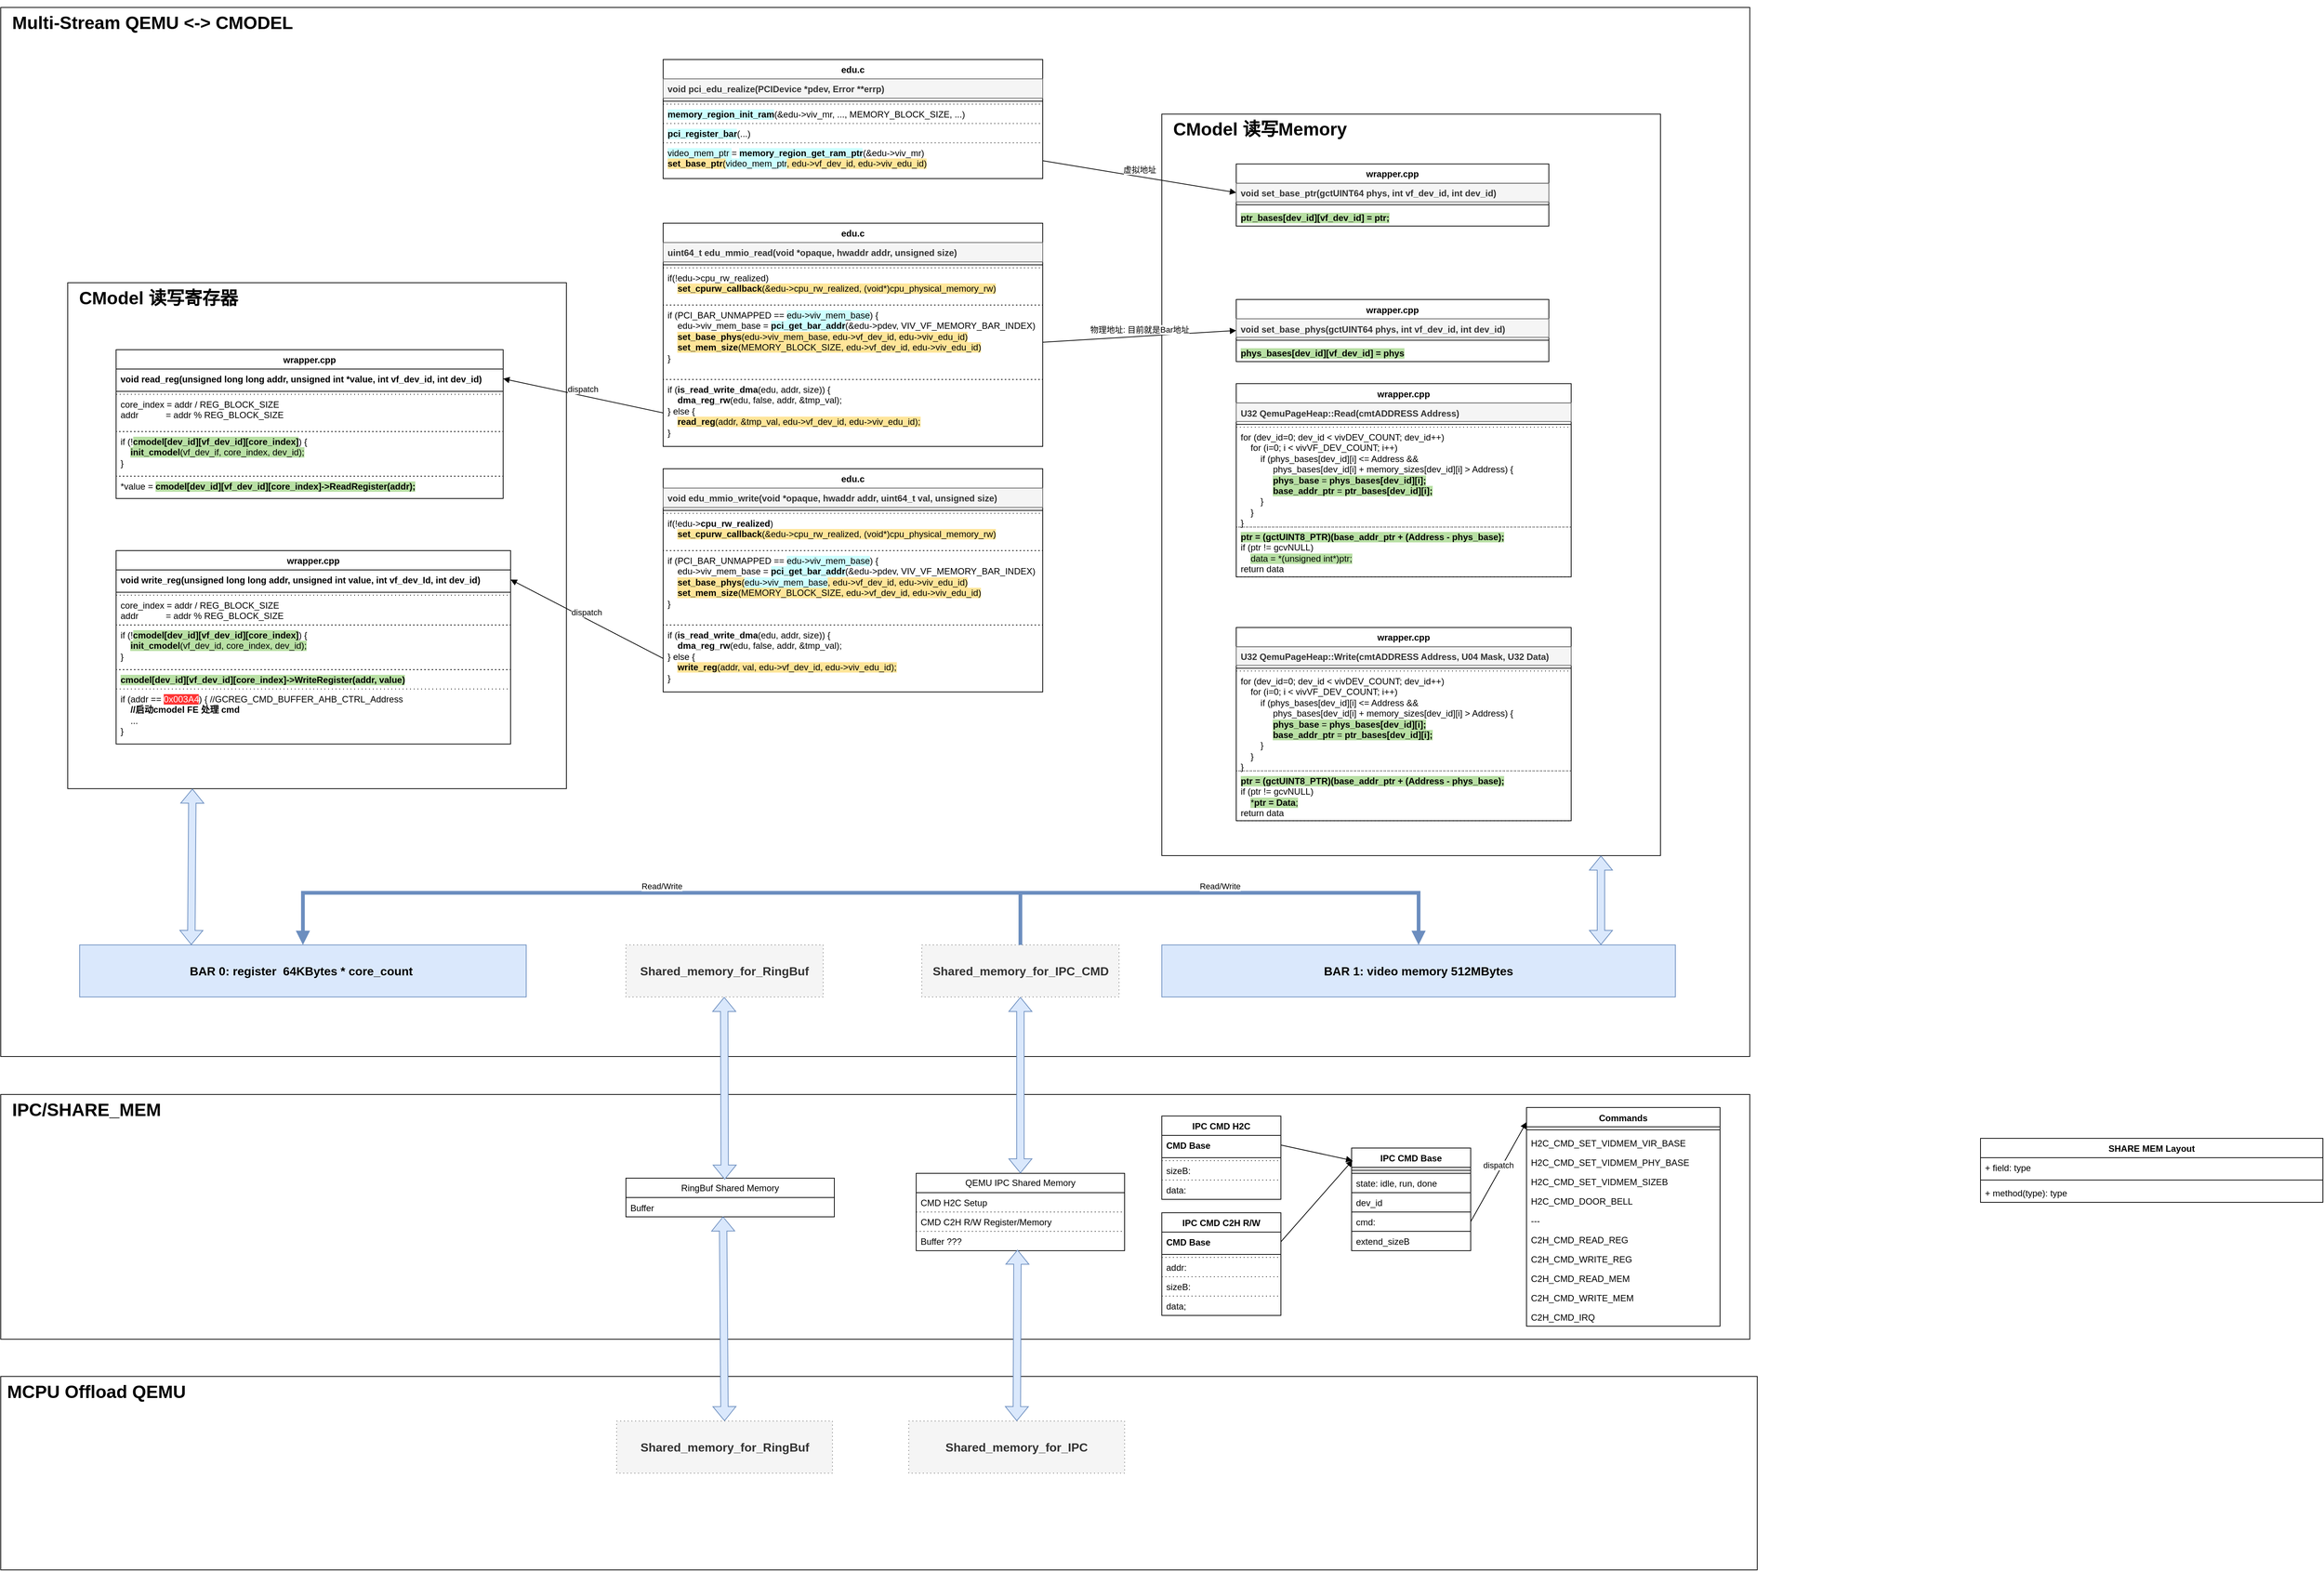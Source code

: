 <mxfile version="26.1.1">
  <diagram name="Page-1" id="O3RF_QSyXw5MkjXzJmDC">
    <mxGraphModel dx="2773" dy="2141" grid="1" gridSize="10" guides="1" tooltips="1" connect="1" arrows="1" fold="1" page="1" pageScale="1" pageWidth="850" pageHeight="1100" math="0" shadow="0">
      <root>
        <mxCell id="0" />
        <mxCell id="1" parent="0" />
        <mxCell id="B6jd7QzCgzBGUs_DWfSZ-144" value="&lt;b&gt;&lt;font style=&quot;font-size: 24px;&quot;&gt;&amp;nbsp; IPC/SHARE_MEM&lt;/font&gt;&lt;/b&gt;" style="html=1;whiteSpace=wrap;align=left;verticalAlign=top;" parent="1" vertex="1">
          <mxGeometry y="1271" width="2350" height="329" as="geometry" />
        </mxCell>
        <mxCell id="B6jd7QzCgzBGUs_DWfSZ-12" value="&lt;font style=&quot;font-size: 24px;&quot;&gt;&lt;b&gt;&amp;nbsp; Multi-Stream QEMU &amp;lt;-&amp;gt; CMODEL&lt;/b&gt;&lt;/font&gt;" style="html=1;whiteSpace=wrap;align=left;verticalAlign=top;movable=1;resizable=1;rotatable=1;deletable=1;editable=1;locked=0;connectable=1;" parent="1" vertex="1">
          <mxGeometry y="-190" width="2350" height="1410" as="geometry" />
        </mxCell>
        <mxCell id="B6jd7QzCgzBGUs_DWfSZ-2" value="edu.c" style="swimlane;fontStyle=1;align=center;verticalAlign=top;childLayout=stackLayout;horizontal=1;startSize=26;horizontalStack=0;resizeParent=1;resizeParentMax=0;resizeLast=0;collapsible=1;marginBottom=0;whiteSpace=wrap;html=1;" parent="1" vertex="1">
          <mxGeometry x="890" y="100" width="510" height="300" as="geometry" />
        </mxCell>
        <mxCell id="B6jd7QzCgzBGUs_DWfSZ-3" value="&lt;b&gt;uint64_t edu_mmio_read(void *opaque, hwaddr addr, unsigned size)&amp;nbsp;&lt;/b&gt;" style="text;strokeColor=#666666;fillColor=#f5f5f5;align=left;verticalAlign=top;spacingLeft=4;spacingRight=4;overflow=hidden;rotatable=0;points=[[0,0.5],[1,0.5]];portConstraint=eastwest;whiteSpace=wrap;html=1;fontColor=#333333;" parent="B6jd7QzCgzBGUs_DWfSZ-2" vertex="1">
          <mxGeometry y="26" width="510" height="26" as="geometry" />
        </mxCell>
        <mxCell id="B6jd7QzCgzBGUs_DWfSZ-4" value="" style="line;strokeWidth=1;fillColor=none;align=left;verticalAlign=middle;spacingTop=-1;spacingLeft=3;spacingRight=3;rotatable=0;labelPosition=right;points=[];portConstraint=eastwest;strokeColor=inherit;" parent="B6jd7QzCgzBGUs_DWfSZ-2" vertex="1">
          <mxGeometry y="52" width="510" height="8" as="geometry" />
        </mxCell>
        <mxCell id="B6jd7QzCgzBGUs_DWfSZ-6" value="if(!edu-&amp;gt;cpu_rw_realized)&amp;nbsp;&lt;div&gt;&amp;nbsp; &amp;nbsp; &lt;span style=&quot;background-color: rgb(255, 229, 153);&quot;&gt;&lt;b style=&quot;&quot;&gt;set_cpurw_callback&lt;/b&gt;(&amp;amp;edu-&amp;gt;cpu_rw_realized, (void*)cpu_physical_memory_rw)&lt;/span&gt;&lt;/div&gt;" style="text;strokeColor=default;fillColor=none;align=left;verticalAlign=top;spacingLeft=4;spacingRight=4;overflow=hidden;rotatable=0;points=[[0,0.5],[1,0.5]];portConstraint=eastwest;whiteSpace=wrap;html=1;dashed=1;dashPattern=1 4;" parent="B6jd7QzCgzBGUs_DWfSZ-2" vertex="1">
          <mxGeometry y="60" width="510" height="50" as="geometry" />
        </mxCell>
        <mxCell id="B6jd7QzCgzBGUs_DWfSZ-5" value="if (PCI_BAR_UNMAPPED == &lt;span style=&quot;background-color: light-dark(rgb(204, 255, 255), rgb(33, 66, 16));&quot;&gt;edu-&amp;gt;viv_mem_base&lt;/span&gt;) {&lt;div&gt;&amp;nbsp; &amp;nbsp; &lt;span&gt;edu-&amp;gt;viv_mem_base = &lt;b style=&quot;background-color: light-dark(rgb(204, 255, 255), rgb(33, 66, 16));&quot;&gt;pci_get_bar_addr&lt;/b&gt;(&amp;amp;edu-&amp;gt;pdev, VIV_VF_MEMORY_BAR_INDEX)&lt;br&gt;&lt;span&gt;&amp;nbsp; &amp;nbsp; &lt;span style=&quot;background-color: rgb(255, 229, 153);&quot;&gt;&lt;b&gt;set_base_phys&lt;/b&gt;(edu-&amp;gt;viv_mem_base, edu-&amp;gt;vf_dev_id, edu-&amp;gt;viv_edu_id)&lt;/span&gt;&lt;/span&gt;&lt;/span&gt;&lt;/div&gt;&lt;div&gt;&amp;nbsp; &amp;nbsp; &lt;span style=&quot;background-color: rgb(255, 229, 153);&quot;&gt;&lt;b&gt;set_mem_size&lt;/b&gt;(MEMORY_BLOCK_SIZE, edu-&amp;gt;vf_dev_id, edu-&amp;gt;viv_edu_id)&lt;/span&gt;&lt;/div&gt;&lt;div&gt;}&lt;/div&gt;" style="text;strokeColor=default;fillColor=none;align=left;verticalAlign=top;spacingLeft=4;spacingRight=4;overflow=hidden;rotatable=0;points=[[0,0.5],[1,0.5]];portConstraint=eastwest;whiteSpace=wrap;html=1;dashed=1;dashPattern=1 4;" parent="B6jd7QzCgzBGUs_DWfSZ-2" vertex="1">
          <mxGeometry y="110" width="510" height="100" as="geometry" />
        </mxCell>
        <mxCell id="B6jd7QzCgzBGUs_DWfSZ-7" value="if (&lt;b&gt;is_read_write_dma&lt;/b&gt;(edu, addr, size)) {&lt;div&gt;&amp;nbsp; &amp;nbsp; &lt;b&gt;dma_reg_rw&lt;/b&gt;(edu, false, addr, &amp;amp;tmp_val);&lt;/div&gt;&lt;div&gt;} else {&lt;/div&gt;&lt;div&gt;&amp;nbsp; &amp;nbsp; &lt;span style=&quot;background-color: rgb(255, 229, 153);&quot;&gt;&lt;b style=&quot;&quot;&gt;read_reg&lt;/b&gt;(addr, &amp;amp;tmp_val, edu-&amp;gt;vf_dev_id, edu-&amp;gt;viv_edu_id);&lt;/span&gt;&lt;/div&gt;&lt;div&gt;}&lt;/div&gt;&lt;div&gt;&lt;br&gt;&lt;/div&gt;&lt;div&gt;&lt;br&gt;&lt;/div&gt;" style="text;strokeColor=default;fillColor=none;align=left;verticalAlign=top;spacingLeft=4;spacingRight=4;overflow=hidden;rotatable=0;points=[[0,0.5],[1,0.5]];portConstraint=eastwest;whiteSpace=wrap;html=1;dashed=1;dashPattern=1 4;" parent="B6jd7QzCgzBGUs_DWfSZ-2" vertex="1">
          <mxGeometry y="210" width="510" height="90" as="geometry" />
        </mxCell>
        <mxCell id="B6jd7QzCgzBGUs_DWfSZ-15" value="edu.c" style="swimlane;fontStyle=1;align=center;verticalAlign=top;childLayout=stackLayout;horizontal=1;startSize=26;horizontalStack=0;resizeParent=1;resizeParentMax=0;resizeLast=0;collapsible=1;marginBottom=0;whiteSpace=wrap;html=1;" parent="1" vertex="1">
          <mxGeometry x="890" y="430" width="510" height="300" as="geometry" />
        </mxCell>
        <mxCell id="B6jd7QzCgzBGUs_DWfSZ-16" value="&lt;b&gt;void edu_mmio_write(void *opaque, hwaddr addr, uint64_t val, unsigned size)&amp;nbsp;&lt;/b&gt;" style="text;strokeColor=#666666;fillColor=#f5f5f5;align=left;verticalAlign=top;spacingLeft=4;spacingRight=4;overflow=hidden;rotatable=0;points=[[0,0.5],[1,0.5]];portConstraint=eastwest;whiteSpace=wrap;html=1;fontColor=#333333;" parent="B6jd7QzCgzBGUs_DWfSZ-15" vertex="1">
          <mxGeometry y="26" width="510" height="26" as="geometry" />
        </mxCell>
        <mxCell id="B6jd7QzCgzBGUs_DWfSZ-17" value="" style="line;strokeWidth=1;fillColor=none;align=left;verticalAlign=middle;spacingTop=-1;spacingLeft=3;spacingRight=3;rotatable=0;labelPosition=right;points=[];portConstraint=eastwest;strokeColor=inherit;" parent="B6jd7QzCgzBGUs_DWfSZ-15" vertex="1">
          <mxGeometry y="52" width="510" height="8" as="geometry" />
        </mxCell>
        <mxCell id="B6jd7QzCgzBGUs_DWfSZ-18" value="if(!edu-&amp;gt;&lt;b&gt;cpu_rw_realized&lt;/b&gt;)&amp;nbsp;&lt;div&gt;&amp;nbsp; &amp;nbsp; &lt;span style=&quot;background-color: rgb(255, 229, 153);&quot;&gt;&lt;b style=&quot;&quot;&gt;set_cpurw_callback&lt;/b&gt;(&amp;amp;edu-&amp;gt;cpu_rw_realized, (void*)cpu_physical_memory_rw)&lt;/span&gt;&lt;/div&gt;" style="text;strokeColor=default;fillColor=none;align=left;verticalAlign=top;spacingLeft=4;spacingRight=4;overflow=hidden;rotatable=0;points=[[0,0.5],[1,0.5]];portConstraint=eastwest;whiteSpace=wrap;html=1;dashed=1;dashPattern=1 4;" parent="B6jd7QzCgzBGUs_DWfSZ-15" vertex="1">
          <mxGeometry y="60" width="510" height="50" as="geometry" />
        </mxCell>
        <mxCell id="B6jd7QzCgzBGUs_DWfSZ-19" value="if (PCI_BAR_UNMAPPED == &lt;span style=&quot;background-color: light-dark(rgb(204, 255, 255), rgb(33, 66, 16));&quot;&gt;edu-&amp;gt;viv_mem_base&lt;/span&gt;) {&lt;div&gt;&amp;nbsp; &amp;nbsp; &lt;span&gt;edu-&amp;gt;viv_mem_base = &lt;b style=&quot;background-color: light-dark(rgb(204, 255, 255), rgb(33, 66, 16));&quot;&gt;pci_get_bar_addr&lt;/b&gt;(&amp;amp;edu-&amp;gt;pdev, VIV_VF_MEMORY_BAR_INDEX)&lt;br&gt;&amp;nbsp; &amp;nbsp; &lt;span style=&quot;background-color: rgb(255, 229, 153);&quot;&gt;&lt;b&gt;set_base_phys&lt;/b&gt;(&lt;/span&gt;&lt;span style=&quot;background-color: light-dark(rgb(204, 255, 255), rgb(33, 66, 16));&quot;&gt;edu-&amp;gt;viv_mem_base&lt;/span&gt;&lt;span style=&quot;background-color: rgb(255, 229, 153);&quot;&gt;, edu-&amp;gt;vf_dev_id, edu-&amp;gt;viv_edu_id)&lt;/span&gt;&lt;/span&gt;&lt;/div&gt;&lt;div&gt;&amp;nbsp; &amp;nbsp; &lt;span style=&quot;background-color: rgb(255, 229, 153);&quot;&gt;&lt;b&gt;set_mem_size&lt;/b&gt;(MEMORY_BLOCK_SIZE, edu-&amp;gt;vf_dev_id, edu-&amp;gt;viv_edu_id)&lt;/span&gt;&lt;/div&gt;&lt;div&gt;}&lt;/div&gt;" style="text;strokeColor=default;fillColor=none;align=left;verticalAlign=top;spacingLeft=4;spacingRight=4;overflow=hidden;rotatable=0;points=[[0,0.5],[1,0.5]];portConstraint=eastwest;whiteSpace=wrap;html=1;dashed=1;dashPattern=1 4;" parent="B6jd7QzCgzBGUs_DWfSZ-15" vertex="1">
          <mxGeometry y="110" width="510" height="100" as="geometry" />
        </mxCell>
        <mxCell id="B6jd7QzCgzBGUs_DWfSZ-20" value="if (&lt;b&gt;is_read_write_dma&lt;/b&gt;(edu, addr, size)) {&lt;div&gt;&amp;nbsp; &amp;nbsp; &lt;b&gt;dma_reg_rw&lt;/b&gt;(edu, false, addr, &amp;amp;tmp_val);&lt;/div&gt;&lt;div&gt;} else {&lt;/div&gt;&lt;div&gt;&amp;nbsp; &amp;nbsp; &lt;span style=&quot;background-color: rgb(255, 229, 153);&quot;&gt;&lt;b style=&quot;&quot;&gt;write_reg&lt;/b&gt;(addr, val, edu-&amp;gt;vf_dev_id, edu-&amp;gt;viv_edu_id);&lt;/span&gt;&lt;/div&gt;&lt;div&gt;}&lt;/div&gt;&lt;div&gt;&lt;br&gt;&lt;/div&gt;&lt;div&gt;&lt;br&gt;&lt;/div&gt;" style="text;strokeColor=default;fillColor=none;align=left;verticalAlign=top;spacingLeft=4;spacingRight=4;overflow=hidden;rotatable=0;points=[[0,0.5],[1,0.5]];portConstraint=eastwest;whiteSpace=wrap;html=1;dashed=1;dashPattern=1 4;" parent="B6jd7QzCgzBGUs_DWfSZ-15" vertex="1">
          <mxGeometry y="210" width="510" height="90" as="geometry" />
        </mxCell>
        <mxCell id="B6jd7QzCgzBGUs_DWfSZ-52" value="&lt;font style=&quot;font-size: 16px;&quot;&gt;&lt;b&gt;BAR 0: register&amp;nbsp; 64KBytes * core_count&amp;nbsp;&lt;/b&gt;&lt;/font&gt;" style="html=1;whiteSpace=wrap;fillColor=#dae8fc;strokeColor=#6c8ebf;" parent="1" vertex="1">
          <mxGeometry x="106" y="1070" width="600" height="70" as="geometry" />
        </mxCell>
        <mxCell id="B6jd7QzCgzBGUs_DWfSZ-53" value="&lt;font style=&quot;font-size: 16px;&quot;&gt;&lt;b&gt;BAR 1: video memory 512MBytes&lt;/b&gt;&lt;/font&gt;" style="html=1;whiteSpace=wrap;fillColor=#dae8fc;strokeColor=#6c8ebf;" parent="1" vertex="1">
          <mxGeometry x="1560" y="1070" width="690" height="70" as="geometry" />
        </mxCell>
        <mxCell id="B6jd7QzCgzBGUs_DWfSZ-55" value="edu.c" style="swimlane;fontStyle=1;align=center;verticalAlign=top;childLayout=stackLayout;horizontal=1;startSize=26;horizontalStack=0;resizeParent=1;resizeParentMax=0;resizeLast=0;collapsible=1;marginBottom=0;whiteSpace=wrap;html=1;" parent="1" vertex="1">
          <mxGeometry x="890" y="-120" width="510" height="160" as="geometry" />
        </mxCell>
        <mxCell id="B6jd7QzCgzBGUs_DWfSZ-56" value="&lt;b&gt;void pci_edu_realize(PCIDevice *pdev, Error **errp)&lt;/b&gt;" style="text;strokeColor=#666666;fillColor=#f5f5f5;align=left;verticalAlign=top;spacingLeft=4;spacingRight=4;overflow=hidden;rotatable=0;points=[[0,0.5],[1,0.5]];portConstraint=eastwest;whiteSpace=wrap;html=1;fontColor=#333333;" parent="B6jd7QzCgzBGUs_DWfSZ-55" vertex="1">
          <mxGeometry y="26" width="510" height="26" as="geometry" />
        </mxCell>
        <mxCell id="B6jd7QzCgzBGUs_DWfSZ-57" value="" style="line;strokeWidth=1;fillColor=none;align=left;verticalAlign=middle;spacingTop=-1;spacingLeft=3;spacingRight=3;rotatable=0;labelPosition=right;points=[];portConstraint=eastwest;strokeColor=inherit;" parent="B6jd7QzCgzBGUs_DWfSZ-55" vertex="1">
          <mxGeometry y="52" width="510" height="8" as="geometry" />
        </mxCell>
        <mxCell id="B6jd7QzCgzBGUs_DWfSZ-58" value="&lt;span style=&quot;background-color: light-dark(rgb(204, 255, 255), rgb(33, 66, 16));&quot;&gt;&lt;b&gt;memory_region_init_ram&lt;/b&gt;&lt;/span&gt;(&amp;amp;edu-&amp;gt;viv_mr, ..., MEMORY_BLOCK_SIZE, ...)" style="text;strokeColor=default;fillColor=none;align=left;verticalAlign=top;spacingLeft=4;spacingRight=4;overflow=hidden;rotatable=0;points=[[0,0.5],[1,0.5]];portConstraint=eastwest;whiteSpace=wrap;html=1;dashed=1;dashPattern=1 4;" parent="B6jd7QzCgzBGUs_DWfSZ-55" vertex="1">
          <mxGeometry y="60" width="510" height="26" as="geometry" />
        </mxCell>
        <mxCell id="B6jd7QzCgzBGUs_DWfSZ-59" value="&lt;b style=&quot;background-color: light-dark(rgb(204, 255, 255), rgb(33, 66, 16));&quot;&gt;pci_register_bar&lt;/b&gt;(...)" style="text;strokeColor=default;fillColor=none;align=left;verticalAlign=top;spacingLeft=4;spacingRight=4;overflow=hidden;rotatable=0;points=[[0,0.5],[1,0.5]];portConstraint=eastwest;whiteSpace=wrap;html=1;dashed=1;dashPattern=1 4;" parent="B6jd7QzCgzBGUs_DWfSZ-55" vertex="1">
          <mxGeometry y="86" width="510" height="26" as="geometry" />
        </mxCell>
        <mxCell id="B6jd7QzCgzBGUs_DWfSZ-60" value="&lt;span style=&quot;background-color: light-dark(rgb(204, 255, 255), rgb(33, 66, 16));&quot;&gt;video_mem_ptr &lt;/span&gt;= &lt;span style=&quot;background-color: light-dark(rgb(204, 255, 255), rgb(33, 66, 16));&quot;&gt;&lt;b&gt;memory_region_get_ram_ptr&lt;/b&gt;&lt;/span&gt;(&amp;amp;edu-&amp;gt;viv_mr)&lt;div&gt;&lt;span style=&quot;background-color: rgb(255, 229, 153);&quot;&gt;&lt;b style=&quot;&quot;&gt;set_base_ptr&lt;/b&gt;(&lt;/span&gt;&lt;span style=&quot;background-color: light-dark(rgb(204, 255, 255), rgb(33, 66, 16));&quot;&gt;video_mem_ptr&lt;/span&gt;&lt;span style=&quot;background-color: rgb(255, 229, 153);&quot;&gt;, edu-&amp;gt;vf_dev_id, edu-&amp;gt;viv_edu_id)&lt;/span&gt;&lt;/div&gt;" style="text;strokeColor=default;fillColor=none;align=left;verticalAlign=top;spacingLeft=4;spacingRight=4;overflow=hidden;rotatable=0;points=[[0,0.5],[1,0.5]];portConstraint=eastwest;whiteSpace=wrap;html=1;dashed=1;dashPattern=1 4;" parent="B6jd7QzCgzBGUs_DWfSZ-55" vertex="1">
          <mxGeometry y="112" width="510" height="48" as="geometry" />
        </mxCell>
        <mxCell id="B6jd7QzCgzBGUs_DWfSZ-76" value="&lt;b&gt;&lt;font style=&quot;font-size: 24px;&quot;&gt;&amp;nbsp;MCPU Offload QEMU&lt;/font&gt;&lt;/b&gt;" style="html=1;whiteSpace=wrap;align=left;verticalAlign=top;" parent="1" vertex="1">
          <mxGeometry y="1650" width="2360" height="260" as="geometry" />
        </mxCell>
        <mxCell id="B6jd7QzCgzBGUs_DWfSZ-78" value="QEMU IPC Shared Memory" style="swimlane;fontStyle=0;childLayout=stackLayout;horizontal=1;startSize=26;horizontalStack=0;resizeParent=1;resizeParentMax=0;resizeLast=0;collapsible=1;marginBottom=0;whiteSpace=wrap;html=1;" parent="1" vertex="1">
          <mxGeometry x="1230" y="1377" width="280" height="104" as="geometry" />
        </mxCell>
        <mxCell id="B6jd7QzCgzBGUs_DWfSZ-79" value="CMD H2C Setup" style="text;strokeColor=default;fillColor=none;align=left;verticalAlign=top;spacingLeft=4;spacingRight=4;overflow=hidden;rotatable=0;points=[[0,0.5],[1,0.5]];portConstraint=eastwest;whiteSpace=wrap;html=1;dashed=1;dashPattern=1 4;" parent="B6jd7QzCgzBGUs_DWfSZ-78" vertex="1">
          <mxGeometry y="26" width="280" height="26" as="geometry" />
        </mxCell>
        <mxCell id="B6jd7QzCgzBGUs_DWfSZ-82" value="CMD C2H R/W Register/Memory" style="text;strokeColor=default;fillColor=none;align=left;verticalAlign=top;spacingLeft=4;spacingRight=4;overflow=hidden;rotatable=0;points=[[0,0.5],[1,0.5]];portConstraint=eastwest;whiteSpace=wrap;html=1;dashed=1;dashPattern=1 4;" parent="B6jd7QzCgzBGUs_DWfSZ-78" vertex="1">
          <mxGeometry y="52" width="280" height="26" as="geometry" />
        </mxCell>
        <mxCell id="B6jd7QzCgzBGUs_DWfSZ-81" value="Buffer ???" style="text;strokeColor=default;fillColor=none;align=left;verticalAlign=top;spacingLeft=4;spacingRight=4;overflow=hidden;rotatable=0;points=[[0,0.5],[1,0.5]];portConstraint=eastwest;whiteSpace=wrap;html=1;dashed=1;dashPattern=1 4;" parent="B6jd7QzCgzBGUs_DWfSZ-78" vertex="1">
          <mxGeometry y="78" width="280" height="26" as="geometry" />
        </mxCell>
        <mxCell id="B6jd7QzCgzBGUs_DWfSZ-38" value="&lt;font style=&quot;font-size: 24px;&quot;&gt;&lt;b&gt;&amp;nbsp; CModel 读写寄存器&lt;/b&gt;&lt;/font&gt;" style="html=1;whiteSpace=wrap;movable=1;resizable=1;rotatable=1;deletable=1;editable=1;locked=0;connectable=1;align=left;verticalAlign=top;" parent="1" vertex="1">
          <mxGeometry x="90" y="180" width="670" height="680" as="geometry" />
        </mxCell>
        <mxCell id="B6jd7QzCgzBGUs_DWfSZ-22" value="wrapper.cpp" style="swimlane;fontStyle=1;align=center;verticalAlign=top;childLayout=stackLayout;horizontal=1;startSize=26;horizontalStack=0;resizeParent=1;resizeParentMax=0;resizeLast=0;collapsible=1;marginBottom=0;whiteSpace=wrap;html=1;" parent="1" vertex="1">
          <mxGeometry x="155" y="270" width="520" height="200" as="geometry" />
        </mxCell>
        <mxCell id="B6jd7QzCgzBGUs_DWfSZ-23" value="&lt;b&gt;void read_reg(unsigned long long addr, unsigned int *value, int vf_dev_id, int dev_id)&lt;/b&gt;" style="text;strokeColor=none;fillColor=none;align=left;verticalAlign=top;spacingLeft=4;spacingRight=4;overflow=hidden;rotatable=0;points=[[0,0.5],[1,0.5]];portConstraint=eastwest;whiteSpace=wrap;html=1;" parent="B6jd7QzCgzBGUs_DWfSZ-22" vertex="1">
          <mxGeometry y="26" width="520" height="26" as="geometry" />
        </mxCell>
        <mxCell id="B6jd7QzCgzBGUs_DWfSZ-24" value="" style="line;strokeWidth=1;fillColor=none;align=left;verticalAlign=middle;spacingTop=-1;spacingLeft=3;spacingRight=3;rotatable=0;labelPosition=right;points=[];portConstraint=eastwest;strokeColor=inherit;" parent="B6jd7QzCgzBGUs_DWfSZ-22" vertex="1">
          <mxGeometry y="52" width="520" height="8" as="geometry" />
        </mxCell>
        <mxCell id="B6jd7QzCgzBGUs_DWfSZ-25" value="core_index = addr / REG_BLOCK_SIZE&lt;div&gt;addr&amp;nbsp; &amp;nbsp; &amp;nbsp; &amp;nbsp; &amp;nbsp; &amp;nbsp;= addr % REG_BLOCK_SIZE&lt;/div&gt;" style="text;strokeColor=default;fillColor=none;align=left;verticalAlign=top;spacingLeft=4;spacingRight=4;overflow=hidden;rotatable=0;points=[[0,0.5],[1,0.5]];portConstraint=eastwest;whiteSpace=wrap;html=1;dashed=1;dashPattern=1 4;" parent="B6jd7QzCgzBGUs_DWfSZ-22" vertex="1">
          <mxGeometry y="60" width="520" height="50" as="geometry" />
        </mxCell>
        <mxCell id="B6jd7QzCgzBGUs_DWfSZ-26" value="if (!&lt;b style=&quot;background-color: rgb(185, 224, 165);&quot;&gt;cmodel[dev_id][vf_dev_id][core_index]&lt;/b&gt;) {&lt;div&gt;&amp;nbsp; &amp;nbsp; &lt;span style=&quot;background-color: rgb(185, 224, 165);&quot;&gt;&lt;b&gt;init_cmodel&lt;/b&gt;(vf_dev_if, core_index, dev_id);&lt;/span&gt;&lt;/div&gt;&lt;div&gt;}&lt;/div&gt;" style="text;strokeColor=default;fillColor=none;align=left;verticalAlign=top;spacingLeft=4;spacingRight=4;overflow=hidden;rotatable=0;points=[[0,0.5],[1,0.5]];portConstraint=eastwest;whiteSpace=wrap;html=1;dashed=1;dashPattern=1 4;" parent="B6jd7QzCgzBGUs_DWfSZ-22" vertex="1">
          <mxGeometry y="110" width="520" height="60" as="geometry" />
        </mxCell>
        <mxCell id="B6jd7QzCgzBGUs_DWfSZ-28" value="*value = &lt;font style=&quot;color: rgb(0, 0, 0); background-color: rgb(185, 224, 165);&quot;&gt;&lt;b&gt;cmodel[dev_id][vf_dev_id][core_index]-&amp;gt;ReadRegister(addr);&lt;/b&gt;&lt;/font&gt;" style="text;strokeColor=default;fillColor=none;align=left;verticalAlign=top;spacingLeft=4;spacingRight=4;overflow=hidden;rotatable=0;points=[[0,0.5],[1,0.5]];portConstraint=eastwest;whiteSpace=wrap;html=1;dashed=1;dashPattern=1 4;" parent="B6jd7QzCgzBGUs_DWfSZ-22" vertex="1">
          <mxGeometry y="170" width="520" height="30" as="geometry" />
        </mxCell>
        <mxCell id="B6jd7QzCgzBGUs_DWfSZ-30" value="wrapper.cpp" style="swimlane;fontStyle=1;align=center;verticalAlign=top;childLayout=stackLayout;horizontal=1;startSize=26;horizontalStack=0;resizeParent=1;resizeParentMax=0;resizeLast=0;collapsible=1;marginBottom=0;whiteSpace=wrap;html=1;" parent="1" vertex="1">
          <mxGeometry x="155" y="540" width="530" height="260" as="geometry" />
        </mxCell>
        <mxCell id="B6jd7QzCgzBGUs_DWfSZ-31" value="&lt;b&gt;void write_reg(unsigned long long addr, unsigned int value, int vf_dev_Id, int dev_id)&lt;/b&gt;" style="text;strokeColor=none;fillColor=none;align=left;verticalAlign=top;spacingLeft=4;spacingRight=4;overflow=hidden;rotatable=0;points=[[0,0.5],[1,0.5]];portConstraint=eastwest;whiteSpace=wrap;html=1;" parent="B6jd7QzCgzBGUs_DWfSZ-30" vertex="1">
          <mxGeometry y="26" width="530" height="26" as="geometry" />
        </mxCell>
        <mxCell id="B6jd7QzCgzBGUs_DWfSZ-32" value="" style="line;strokeWidth=1;fillColor=none;align=left;verticalAlign=middle;spacingTop=-1;spacingLeft=3;spacingRight=3;rotatable=0;labelPosition=right;points=[];portConstraint=eastwest;strokeColor=inherit;" parent="B6jd7QzCgzBGUs_DWfSZ-30" vertex="1">
          <mxGeometry y="52" width="530" height="8" as="geometry" />
        </mxCell>
        <mxCell id="B6jd7QzCgzBGUs_DWfSZ-33" value="core_index = addr / REG_BLOCK_SIZE&lt;div&gt;addr&amp;nbsp; &amp;nbsp; &amp;nbsp; &amp;nbsp; &amp;nbsp; &amp;nbsp;= addr % REG_BLOCK_SIZE&lt;/div&gt;" style="text;strokeColor=default;fillColor=none;align=left;verticalAlign=top;spacingLeft=4;spacingRight=4;overflow=hidden;rotatable=0;points=[[0,0.5],[1,0.5]];portConstraint=eastwest;whiteSpace=wrap;html=1;dashed=1;dashPattern=1 4;" parent="B6jd7QzCgzBGUs_DWfSZ-30" vertex="1">
          <mxGeometry y="60" width="530" height="40" as="geometry" />
        </mxCell>
        <mxCell id="B6jd7QzCgzBGUs_DWfSZ-35" value="if (!&lt;b style=&quot;background-color: rgb(185, 224, 165);&quot;&gt;cmodel[dev_id][vf_dev_id][core_index]&lt;/b&gt;) {&lt;br&gt;&amp;nbsp; &amp;nbsp; &lt;span style=&quot;background-color: rgb(185, 224, 165);&quot;&gt;&lt;b style=&quot;&quot;&gt;init_cmodel&lt;/b&gt;(vf_dev_id, core_index, dev_id);&lt;/span&gt;&lt;br&gt;}" style="text;strokeColor=default;fillColor=none;align=left;verticalAlign=top;spacingLeft=4;spacingRight=4;overflow=hidden;rotatable=0;points=[[0,0.5],[1,0.5]];portConstraint=eastwest;whiteSpace=wrap;html=1;dashed=1;dashPattern=1 4;" parent="B6jd7QzCgzBGUs_DWfSZ-30" vertex="1">
          <mxGeometry y="100" width="530" height="60" as="geometry" />
        </mxCell>
        <mxCell id="B6jd7QzCgzBGUs_DWfSZ-36" value="&lt;b style=&quot;background-color: rgb(185, 224, 165);&quot;&gt;cmodel[dev_id][vf_dev_id][core_index]-&amp;gt;WriteRegister(addr, value)&lt;/b&gt;" style="text;strokeColor=default;fillColor=none;align=left;verticalAlign=top;spacingLeft=4;spacingRight=4;overflow=hidden;rotatable=0;points=[[0,0.5],[1,0.5]];portConstraint=eastwest;whiteSpace=wrap;html=1;dashed=1;dashPattern=1 4;" parent="B6jd7QzCgzBGUs_DWfSZ-30" vertex="1">
          <mxGeometry y="160" width="530" height="26" as="geometry" />
        </mxCell>
        <mxCell id="B6jd7QzCgzBGUs_DWfSZ-37" value="if (addr == &lt;span style=&quot;background-color: rgb(255, 51, 51);&quot;&gt;&lt;font style=&quot;color: rgb(255, 255, 255);&quot;&gt;0x003A4&lt;/font&gt;&lt;/span&gt;) { //GCREG_CMD_BUFFER_AHB_CTRL_Address&lt;div&gt;&amp;nbsp; &amp;nbsp; &lt;b&gt;//启动cmodel FE 处理 cmd&lt;/b&gt;&lt;/div&gt;&lt;div&gt;&amp;nbsp; &amp;nbsp; ...&lt;/div&gt;&lt;div&gt;}&lt;/div&gt;" style="text;strokeColor=default;fillColor=none;align=left;verticalAlign=top;spacingLeft=4;spacingRight=4;overflow=hidden;rotatable=0;points=[[0,0.5],[1,0.5]];portConstraint=eastwest;whiteSpace=wrap;html=1;dashed=1;dashPattern=1 4;" parent="B6jd7QzCgzBGUs_DWfSZ-30" vertex="1">
          <mxGeometry y="186" width="530" height="74" as="geometry" />
        </mxCell>
        <mxCell id="B6jd7QzCgzBGUs_DWfSZ-88" value="" style="group" parent="1" vertex="1" connectable="0">
          <mxGeometry x="1560" y="-200" width="670" height="1150" as="geometry" />
        </mxCell>
        <mxCell id="B6jd7QzCgzBGUs_DWfSZ-70" value="&lt;font style=&quot;font-size: 24px;&quot;&gt;&lt;b&gt;&amp;nbsp; CModel 读写Memory&lt;/b&gt;&lt;/font&gt;" style="html=1;whiteSpace=wrap;movable=1;resizable=1;rotatable=1;deletable=1;editable=1;locked=0;connectable=1;align=left;verticalAlign=top;" parent="B6jd7QzCgzBGUs_DWfSZ-88" vertex="1">
          <mxGeometry y="153.333" width="670" height="996.667" as="geometry" />
        </mxCell>
        <mxCell id="B6jd7QzCgzBGUs_DWfSZ-39" value="wrapper.cpp" style="swimlane;fontStyle=1;align=center;verticalAlign=top;childLayout=stackLayout;horizontal=1;startSize=26;horizontalStack=0;resizeParent=1;resizeParentMax=0;resizeLast=0;collapsible=1;marginBottom=0;whiteSpace=wrap;html=1;" parent="B6jd7QzCgzBGUs_DWfSZ-88" vertex="1">
          <mxGeometry x="100" y="402.5" width="420" height="83.5" as="geometry" />
        </mxCell>
        <mxCell id="B6jd7QzCgzBGUs_DWfSZ-40" value="&lt;b&gt;void set_base_phys(gctUINT64 phys, int vf_dev_id, int dev_id)&lt;/b&gt;" style="text;strokeColor=#666666;fillColor=#f5f5f5;align=left;verticalAlign=top;spacingLeft=4;spacingRight=4;overflow=hidden;rotatable=0;points=[[0,0.5],[1,0.5]];portConstraint=eastwest;whiteSpace=wrap;html=1;fontColor=#333333;" parent="B6jd7QzCgzBGUs_DWfSZ-39" vertex="1">
          <mxGeometry y="26" width="420" height="24.917" as="geometry" />
        </mxCell>
        <mxCell id="B6jd7QzCgzBGUs_DWfSZ-41" value="" style="line;strokeWidth=1;fillColor=none;align=left;verticalAlign=middle;spacingTop=-1;spacingLeft=3;spacingRight=3;rotatable=0;labelPosition=right;points=[];portConstraint=eastwest;strokeColor=inherit;" parent="B6jd7QzCgzBGUs_DWfSZ-39" vertex="1">
          <mxGeometry y="50.917" width="420" height="7.667" as="geometry" />
        </mxCell>
        <mxCell id="B6jd7QzCgzBGUs_DWfSZ-42" value="&lt;b&gt;&lt;font style=&quot;color: rgb(0, 0, 0); background-color: rgb(185, 224, 165);&quot;&gt;phys_bases[dev_id][vf_dev_id] = phys&lt;/font&gt;&lt;/b&gt;" style="text;strokeColor=none;fillColor=none;align=left;verticalAlign=top;spacingLeft=4;spacingRight=4;overflow=hidden;rotatable=0;points=[[0,0.5],[1,0.5]];portConstraint=eastwest;whiteSpace=wrap;html=1;" parent="B6jd7QzCgzBGUs_DWfSZ-39" vertex="1">
          <mxGeometry y="58.583" width="420" height="24.917" as="geometry" />
        </mxCell>
        <mxCell id="B6jd7QzCgzBGUs_DWfSZ-43" value="wrapper.cpp" style="swimlane;fontStyle=1;align=center;verticalAlign=top;childLayout=stackLayout;horizontal=1;startSize=26;horizontalStack=0;resizeParent=1;resizeParentMax=0;resizeLast=0;collapsible=1;marginBottom=0;whiteSpace=wrap;html=1;" parent="B6jd7QzCgzBGUs_DWfSZ-88" vertex="1">
          <mxGeometry x="100" y="220.417" width="420" height="83.5" as="geometry" />
        </mxCell>
        <mxCell id="B6jd7QzCgzBGUs_DWfSZ-44" value="&lt;b&gt;void set_base_ptr(gctUINT64 phys, int vf_dev_id, int dev_id)&lt;/b&gt;" style="text;strokeColor=#666666;fillColor=#f5f5f5;align=left;verticalAlign=top;spacingLeft=4;spacingRight=4;overflow=hidden;rotatable=0;points=[[0,0.5],[1,0.5]];portConstraint=eastwest;whiteSpace=wrap;html=1;fontColor=#333333;" parent="B6jd7QzCgzBGUs_DWfSZ-43" vertex="1">
          <mxGeometry y="26" width="420" height="24.917" as="geometry" />
        </mxCell>
        <mxCell id="B6jd7QzCgzBGUs_DWfSZ-45" value="" style="line;strokeWidth=1;fillColor=none;align=left;verticalAlign=middle;spacingTop=-1;spacingLeft=3;spacingRight=3;rotatable=0;labelPosition=right;points=[];portConstraint=eastwest;strokeColor=inherit;" parent="B6jd7QzCgzBGUs_DWfSZ-43" vertex="1">
          <mxGeometry y="50.917" width="420" height="7.667" as="geometry" />
        </mxCell>
        <mxCell id="B6jd7QzCgzBGUs_DWfSZ-46" value="&lt;b style=&quot;background-color: rgb(185, 224, 165);&quot;&gt;ptr_bases[dev_id][vf_dev_id] = ptr;&lt;/b&gt;" style="text;strokeColor=none;fillColor=none;align=left;verticalAlign=top;spacingLeft=4;spacingRight=4;overflow=hidden;rotatable=0;points=[[0,0.5],[1,0.5]];portConstraint=eastwest;whiteSpace=wrap;html=1;" parent="B6jd7QzCgzBGUs_DWfSZ-43" vertex="1">
          <mxGeometry y="58.583" width="420" height="24.917" as="geometry" />
        </mxCell>
        <mxCell id="B6jd7QzCgzBGUs_DWfSZ-62" value="wrapper.cpp" style="swimlane;fontStyle=1;align=center;verticalAlign=top;childLayout=stackLayout;horizontal=1;startSize=26;horizontalStack=0;resizeParent=1;resizeParentMax=0;resizeLast=0;collapsible=1;marginBottom=0;whiteSpace=wrap;html=1;" parent="B6jd7QzCgzBGUs_DWfSZ-88" vertex="1">
          <mxGeometry x="100" y="515.583" width="450" height="259.833" as="geometry" />
        </mxCell>
        <mxCell id="B6jd7QzCgzBGUs_DWfSZ-63" value="&lt;b&gt;U32 QemuPageHeap::Read(cmtADDRESS Address)&lt;/b&gt;" style="text;strokeColor=#666666;fillColor=#f5f5f5;align=left;verticalAlign=top;spacingLeft=4;spacingRight=4;overflow=hidden;rotatable=0;points=[[0,0.5],[1,0.5]];portConstraint=eastwest;whiteSpace=wrap;html=1;fontColor=#333333;" parent="B6jd7QzCgzBGUs_DWfSZ-62" vertex="1">
          <mxGeometry y="26" width="450" height="24.917" as="geometry" />
        </mxCell>
        <mxCell id="B6jd7QzCgzBGUs_DWfSZ-64" value="" style="line;strokeWidth=1;fillColor=none;align=left;verticalAlign=middle;spacingTop=-1;spacingLeft=3;spacingRight=3;rotatable=0;labelPosition=right;points=[];portConstraint=eastwest;strokeColor=inherit;" parent="B6jd7QzCgzBGUs_DWfSZ-62" vertex="1">
          <mxGeometry y="50.917" width="450" height="7.667" as="geometry" />
        </mxCell>
        <mxCell id="B6jd7QzCgzBGUs_DWfSZ-65" value="for (dev_id=0; dev_id &amp;lt; vivDEV_COUNT; dev_id++)&amp;nbsp;&lt;div&gt;&amp;nbsp; &amp;nbsp; for (i=0; i &amp;lt; vivVF_DEV_COUNT; i++)&lt;br&gt;&amp;nbsp; &amp;nbsp; &amp;nbsp; &amp;nbsp; if (phys_bases[dev_id][i] &amp;lt;= Address &amp;amp;&amp;amp; &lt;br&gt;&amp;nbsp; &amp;nbsp; &amp;nbsp; &amp;nbsp; &amp;nbsp; &amp;nbsp; &amp;nbsp;phys_bases[dev_id[i] + memory_sizes[dev_id][i] &amp;gt; Address) {&lt;/div&gt;&lt;div&gt;&amp;nbsp; &amp;nbsp; &amp;nbsp; &amp;nbsp; &amp;nbsp; &amp;nbsp; &amp;nbsp;&lt;span style=&quot;background-color: rgb(185, 224, 165);&quot;&gt;&lt;b style=&quot;&quot;&gt;phys_base &lt;/b&gt;= &lt;b&gt;phys_bases[dev_id][i];&lt;/b&gt;&lt;/span&gt;&lt;br&gt;&amp;nbsp; &amp;nbsp; &amp;nbsp; &amp;nbsp; &amp;nbsp; &amp;nbsp; &amp;nbsp;&lt;span style=&quot;background-color: rgb(185, 224, 165);&quot;&gt;&lt;b style=&quot;&quot;&gt;base_addr_ptr&lt;/b&gt; = &lt;b&gt;ptr_bases[dev_id][i];&lt;/b&gt;&lt;/span&gt;&lt;/div&gt;&lt;div&gt;&amp;nbsp; &amp;nbsp; &amp;nbsp; &amp;nbsp; }&lt;/div&gt;&lt;div&gt;&amp;nbsp; &amp;nbsp; }&lt;/div&gt;&lt;div&gt;}&lt;/div&gt;" style="text;strokeColor=default;fillColor=none;align=left;verticalAlign=top;spacingLeft=4;spacingRight=4;overflow=hidden;rotatable=0;points=[[0,0.5],[1,0.5]];portConstraint=eastwest;whiteSpace=wrap;html=1;dashed=1;dashPattern=1 4;" parent="B6jd7QzCgzBGUs_DWfSZ-62" vertex="1">
          <mxGeometry y="58.583" width="450" height="134.167" as="geometry" />
        </mxCell>
        <mxCell id="B6jd7QzCgzBGUs_DWfSZ-66" value="&lt;b style=&quot;background-color: rgb(185, 224, 165);&quot;&gt;ptr = (gctUINT8_PTR)(base_addr_ptr + (Address - phys_base);&lt;/b&gt;&lt;br&gt;if (ptr != gcvNULL)&lt;br&gt;&amp;nbsp; &amp;nbsp; &lt;span style=&quot;background-color: rgb(185, 224, 165);&quot;&gt;data = *(unsigned int*)ptr;&lt;/span&gt;&lt;br&gt;return data" style="text;strokeColor=default;fillColor=none;align=left;verticalAlign=top;spacingLeft=4;spacingRight=4;overflow=hidden;rotatable=0;points=[[0,0.5],[1,0.5]];portConstraint=eastwest;whiteSpace=wrap;html=1;dashed=1;dashPattern=1 4;" parent="B6jd7QzCgzBGUs_DWfSZ-62" vertex="1">
          <mxGeometry y="192.75" width="450" height="67.083" as="geometry" />
        </mxCell>
        <mxCell id="B6jd7QzCgzBGUs_DWfSZ-71" value="wrapper.cpp" style="swimlane;fontStyle=1;align=center;verticalAlign=top;childLayout=stackLayout;horizontal=1;startSize=26;horizontalStack=0;resizeParent=1;resizeParentMax=0;resizeLast=0;collapsible=1;marginBottom=0;whiteSpace=wrap;html=1;" parent="B6jd7QzCgzBGUs_DWfSZ-88" vertex="1">
          <mxGeometry x="100" y="843.333" width="450" height="259.833" as="geometry" />
        </mxCell>
        <mxCell id="B6jd7QzCgzBGUs_DWfSZ-72" value="&lt;b&gt;U32 QemuPageHeap::Write(cmtADDRESS Address, U04 Mask, U32 Data)&lt;/b&gt;" style="text;strokeColor=#666666;fillColor=#f5f5f5;align=left;verticalAlign=top;spacingLeft=4;spacingRight=4;overflow=hidden;rotatable=0;points=[[0,0.5],[1,0.5]];portConstraint=eastwest;whiteSpace=wrap;html=1;fontColor=#333333;" parent="B6jd7QzCgzBGUs_DWfSZ-71" vertex="1">
          <mxGeometry y="26" width="450" height="24.917" as="geometry" />
        </mxCell>
        <mxCell id="B6jd7QzCgzBGUs_DWfSZ-73" value="" style="line;strokeWidth=1;fillColor=none;align=left;verticalAlign=middle;spacingTop=-1;spacingLeft=3;spacingRight=3;rotatable=0;labelPosition=right;points=[];portConstraint=eastwest;strokeColor=inherit;" parent="B6jd7QzCgzBGUs_DWfSZ-71" vertex="1">
          <mxGeometry y="50.917" width="450" height="7.667" as="geometry" />
        </mxCell>
        <mxCell id="B6jd7QzCgzBGUs_DWfSZ-74" value="for (dev_id=0; dev_id &amp;lt; vivDEV_COUNT; dev_id++)&amp;nbsp;&lt;div&gt;&amp;nbsp; &amp;nbsp; for (i=0; i &amp;lt; vivVF_DEV_COUNT; i++)&lt;br&gt;&amp;nbsp; &amp;nbsp; &amp;nbsp; &amp;nbsp; if (phys_bases[dev_id][i] &amp;lt;= Address &amp;amp;&amp;amp; &lt;br&gt;&amp;nbsp; &amp;nbsp; &amp;nbsp; &amp;nbsp; &amp;nbsp; &amp;nbsp; &amp;nbsp;phys_bases[dev_id[i] + memory_sizes[dev_id][i] &amp;gt; Address) {&lt;/div&gt;&lt;div&gt;&amp;nbsp; &amp;nbsp; &amp;nbsp; &amp;nbsp; &amp;nbsp; &amp;nbsp; &amp;nbsp;&lt;span style=&quot;background-color: rgb(185, 224, 165);&quot;&gt;&lt;b style=&quot;&quot;&gt;phys_base &lt;/b&gt;= &lt;b&gt;phys_bases[dev_id][i];&lt;/b&gt;&lt;/span&gt;&lt;br&gt;&amp;nbsp; &amp;nbsp; &amp;nbsp; &amp;nbsp; &amp;nbsp; &amp;nbsp; &amp;nbsp;&lt;span style=&quot;background-color: rgb(185, 224, 165);&quot;&gt;&lt;b style=&quot;&quot;&gt;base_addr_ptr&lt;/b&gt; = &lt;b&gt;ptr_bases[dev_id][i];&lt;/b&gt;&lt;/span&gt;&lt;/div&gt;&lt;div&gt;&amp;nbsp; &amp;nbsp; &amp;nbsp; &amp;nbsp; }&lt;/div&gt;&lt;div&gt;&amp;nbsp; &amp;nbsp; }&lt;/div&gt;&lt;div&gt;}&lt;/div&gt;" style="text;strokeColor=default;fillColor=none;align=left;verticalAlign=top;spacingLeft=4;spacingRight=4;overflow=hidden;rotatable=0;points=[[0,0.5],[1,0.5]];portConstraint=eastwest;whiteSpace=wrap;html=1;dashed=1;dashPattern=1 4;" parent="B6jd7QzCgzBGUs_DWfSZ-71" vertex="1">
          <mxGeometry y="58.583" width="450" height="134.167" as="geometry" />
        </mxCell>
        <mxCell id="B6jd7QzCgzBGUs_DWfSZ-75" value="&lt;b style=&quot;background-color: rgb(185, 224, 165);&quot;&gt;ptr = (gctUINT8_PTR)(base_addr_ptr + (Address - phys_base);&lt;/b&gt;&lt;br&gt;if (ptr != gcvNULL)&lt;br&gt;&amp;nbsp; &amp;nbsp; &lt;span style=&quot;background-color: rgb(185, 224, 165);&quot;&gt;*&lt;b style=&quot;background-color: rgb(185, 224, 165);&quot;&gt;ptr&amp;nbsp;= Data&lt;/b&gt;;&lt;/span&gt;&lt;br&gt;return data" style="text;strokeColor=default;fillColor=none;align=left;verticalAlign=top;spacingLeft=4;spacingRight=4;overflow=hidden;rotatable=0;points=[[0,0.5],[1,0.5]];portConstraint=eastwest;whiteSpace=wrap;html=1;dashed=1;dashPattern=1 4;" parent="B6jd7QzCgzBGUs_DWfSZ-71" vertex="1">
          <mxGeometry y="192.75" width="450" height="67.083" as="geometry" />
        </mxCell>
        <mxCell id="B6jd7QzCgzBGUs_DWfSZ-29" value="dispatch" style="html=1;verticalAlign=bottom;endArrow=block;curved=0;rounded=0;entryX=1;entryY=0.5;entryDx=0;entryDy=0;exitX=0;exitY=0.5;exitDx=0;exitDy=0;" parent="1" source="B6jd7QzCgzBGUs_DWfSZ-7" target="B6jd7QzCgzBGUs_DWfSZ-23" edge="1">
          <mxGeometry width="80" relative="1" as="geometry">
            <mxPoint x="720" y="400" as="sourcePoint" />
            <mxPoint x="800" y="400" as="targetPoint" />
          </mxGeometry>
        </mxCell>
        <mxCell id="B6jd7QzCgzBGUs_DWfSZ-34" value="dispatch" style="html=1;verticalAlign=bottom;endArrow=block;curved=0;rounded=0;entryX=1;entryY=0.5;entryDx=0;entryDy=0;exitX=0;exitY=0.5;exitDx=0;exitDy=0;" parent="1" source="B6jd7QzCgzBGUs_DWfSZ-20" target="B6jd7QzCgzBGUs_DWfSZ-31" edge="1">
          <mxGeometry width="80" relative="1" as="geometry">
            <mxPoint x="550" y="365" as="sourcePoint" />
            <mxPoint x="750" y="149" as="targetPoint" />
          </mxGeometry>
        </mxCell>
        <mxCell id="B6jd7QzCgzBGUs_DWfSZ-51" value="物理地址: 目前就是Bar地址" style="html=1;verticalAlign=bottom;endArrow=block;curved=0;rounded=0;exitX=1;exitY=0.5;exitDx=0;exitDy=0;entryX=0;entryY=0.5;entryDx=0;entryDy=0;" parent="1" source="B6jd7QzCgzBGUs_DWfSZ-5" target="B6jd7QzCgzBGUs_DWfSZ-39" edge="1">
          <mxGeometry width="80" relative="1" as="geometry">
            <mxPoint x="740" y="-120" as="sourcePoint" />
            <mxPoint x="820" y="-120" as="targetPoint" />
          </mxGeometry>
        </mxCell>
        <mxCell id="B6jd7QzCgzBGUs_DWfSZ-61" value="虚拟地址" style="html=1;verticalAlign=bottom;endArrow=block;curved=0;rounded=0;exitX=1;exitY=0.5;exitDx=0;exitDy=0;entryX=0;entryY=0.5;entryDx=0;entryDy=0;" parent="1" source="B6jd7QzCgzBGUs_DWfSZ-60" target="B6jd7QzCgzBGUs_DWfSZ-44" edge="1">
          <mxGeometry width="80" relative="1" as="geometry">
            <mxPoint x="890" y="190" as="sourcePoint" />
            <mxPoint x="620" y="253" as="targetPoint" />
          </mxGeometry>
        </mxCell>
        <mxCell id="B6jd7QzCgzBGUs_DWfSZ-89" value="IPC CMD H2C" style="swimlane;fontStyle=1;align=center;verticalAlign=top;childLayout=stackLayout;horizontal=1;startSize=26;horizontalStack=0;resizeParent=1;resizeParentMax=0;resizeLast=0;collapsible=1;marginBottom=0;whiteSpace=wrap;html=1;" parent="1" vertex="1">
          <mxGeometry x="1560" y="1300" width="160" height="112" as="geometry" />
        </mxCell>
        <mxCell id="B6jd7QzCgzBGUs_DWfSZ-90" value="&lt;b&gt;CMD Base&lt;/b&gt;" style="text;strokeColor=none;fillColor=none;align=left;verticalAlign=top;spacingLeft=4;spacingRight=4;overflow=hidden;rotatable=0;points=[[0,0.5],[1,0.5]];portConstraint=eastwest;whiteSpace=wrap;html=1;" parent="B6jd7QzCgzBGUs_DWfSZ-89" vertex="1">
          <mxGeometry y="26" width="160" height="26" as="geometry" />
        </mxCell>
        <mxCell id="B6jd7QzCgzBGUs_DWfSZ-91" value="" style="line;strokeWidth=1;fillColor=none;align=left;verticalAlign=middle;spacingTop=-1;spacingLeft=3;spacingRight=3;rotatable=0;labelPosition=right;points=[];portConstraint=eastwest;strokeColor=inherit;" parent="B6jd7QzCgzBGUs_DWfSZ-89" vertex="1">
          <mxGeometry y="52" width="160" height="8" as="geometry" />
        </mxCell>
        <mxCell id="B6jd7QzCgzBGUs_DWfSZ-92" value="sizeB:&amp;nbsp;" style="text;strokeColor=default;fillColor=none;align=left;verticalAlign=top;spacingLeft=4;spacingRight=4;overflow=hidden;rotatable=0;points=[[0,0.5],[1,0.5]];portConstraint=eastwest;whiteSpace=wrap;html=1;dashed=1;dashPattern=1 4;" parent="B6jd7QzCgzBGUs_DWfSZ-89" vertex="1">
          <mxGeometry y="60" width="160" height="26" as="geometry" />
        </mxCell>
        <mxCell id="B6jd7QzCgzBGUs_DWfSZ-115" value="data:" style="text;strokeColor=default;fillColor=none;align=left;verticalAlign=top;spacingLeft=4;spacingRight=4;overflow=hidden;rotatable=0;points=[[0,0.5],[1,0.5]];portConstraint=eastwest;whiteSpace=wrap;html=1;dashed=1;dashPattern=1 4;" parent="B6jd7QzCgzBGUs_DWfSZ-89" vertex="1">
          <mxGeometry y="86" width="160" height="26" as="geometry" />
        </mxCell>
        <mxCell id="B6jd7QzCgzBGUs_DWfSZ-93" value="IPC CMD C2H R/W" style="swimlane;fontStyle=1;align=center;verticalAlign=top;childLayout=stackLayout;horizontal=1;startSize=26;horizontalStack=0;resizeParent=1;resizeParentMax=0;resizeLast=0;collapsible=1;marginBottom=0;whiteSpace=wrap;html=1;" parent="1" vertex="1">
          <mxGeometry x="1560" y="1430" width="160" height="138" as="geometry" />
        </mxCell>
        <mxCell id="B6jd7QzCgzBGUs_DWfSZ-94" value="&lt;b&gt;CMD Base&lt;/b&gt;" style="text;strokeColor=none;fillColor=none;align=left;verticalAlign=top;spacingLeft=4;spacingRight=4;overflow=hidden;rotatable=0;points=[[0,0.5],[1,0.5]];portConstraint=eastwest;whiteSpace=wrap;html=1;" parent="B6jd7QzCgzBGUs_DWfSZ-93" vertex="1">
          <mxGeometry y="26" width="160" height="26" as="geometry" />
        </mxCell>
        <mxCell id="B6jd7QzCgzBGUs_DWfSZ-95" value="" style="line;strokeWidth=1;fillColor=none;align=left;verticalAlign=middle;spacingTop=-1;spacingLeft=3;spacingRight=3;rotatable=0;labelPosition=right;points=[];portConstraint=eastwest;strokeColor=inherit;" parent="B6jd7QzCgzBGUs_DWfSZ-93" vertex="1">
          <mxGeometry y="52" width="160" height="8" as="geometry" />
        </mxCell>
        <mxCell id="B6jd7QzCgzBGUs_DWfSZ-113" value="addr:" style="text;strokeColor=default;fillColor=none;align=left;verticalAlign=top;spacingLeft=4;spacingRight=4;overflow=hidden;rotatable=0;points=[[0,0.5],[1,0.5]];portConstraint=eastwest;whiteSpace=wrap;html=1;dashed=1;dashPattern=1 4;" parent="B6jd7QzCgzBGUs_DWfSZ-93" vertex="1">
          <mxGeometry y="60" width="160" height="26" as="geometry" />
        </mxCell>
        <mxCell id="B6jd7QzCgzBGUs_DWfSZ-127" value="sizeB:" style="text;strokeColor=default;fillColor=none;align=left;verticalAlign=top;spacingLeft=4;spacingRight=4;overflow=hidden;rotatable=0;points=[[0,0.5],[1,0.5]];portConstraint=eastwest;whiteSpace=wrap;html=1;dashed=1;dashPattern=1 4;" parent="B6jd7QzCgzBGUs_DWfSZ-93" vertex="1">
          <mxGeometry y="86" width="160" height="26" as="geometry" />
        </mxCell>
        <mxCell id="B6jd7QzCgzBGUs_DWfSZ-114" value="data;" style="text;strokeColor=default;fillColor=none;align=left;verticalAlign=top;spacingLeft=4;spacingRight=4;overflow=hidden;rotatable=0;points=[[0,0.5],[1,0.5]];portConstraint=eastwest;whiteSpace=wrap;html=1;dashed=1;dashPattern=1 4;" parent="B6jd7QzCgzBGUs_DWfSZ-93" vertex="1">
          <mxGeometry y="112" width="160" height="26" as="geometry" />
        </mxCell>
        <mxCell id="B6jd7QzCgzBGUs_DWfSZ-101" value="&lt;font style=&quot;font-size: 16px;&quot;&gt;&lt;b&gt;Shared_memory_for_IPC_CMD&lt;/b&gt;&lt;/font&gt;" style="html=1;whiteSpace=wrap;dashed=1;dashPattern=1 4;fillColor=#f5f5f5;fontColor=#333333;strokeColor=#666666;" parent="1" vertex="1">
          <mxGeometry x="1237.5" y="1070" width="265" height="70" as="geometry" />
        </mxCell>
        <mxCell id="B6jd7QzCgzBGUs_DWfSZ-102" value="&lt;font style=&quot;font-size: 16px;&quot;&gt;&lt;b&gt;Shared_memory_for_IPC&lt;/b&gt;&lt;/font&gt;" style="html=1;whiteSpace=wrap;dashed=1;dashPattern=1 4;fillColor=#f5f5f5;fontColor=#333333;strokeColor=#666666;" parent="1" vertex="1">
          <mxGeometry x="1220" y="1710" width="290" height="70" as="geometry" />
        </mxCell>
        <mxCell id="B6jd7QzCgzBGUs_DWfSZ-111" value="" style="shape=flexArrow;endArrow=classic;startArrow=classic;html=1;rounded=0;fillColor=#dae8fc;strokeColor=#6c8ebf;entryX=0.486;entryY=0.95;entryDx=0;entryDy=0;entryPerimeter=0;" parent="1" source="B6jd7QzCgzBGUs_DWfSZ-102" target="B6jd7QzCgzBGUs_DWfSZ-81" edge="1">
          <mxGeometry width="100" height="100" relative="1" as="geometry">
            <mxPoint x="1070" y="1620" as="sourcePoint" />
            <mxPoint x="1126" y="1490" as="targetPoint" />
          </mxGeometry>
        </mxCell>
        <mxCell id="B6jd7QzCgzBGUs_DWfSZ-112" value="" style="shape=flexArrow;endArrow=classic;startArrow=classic;html=1;rounded=0;entryX=0.5;entryY=0;entryDx=0;entryDy=0;fillColor=#dae8fc;strokeColor=#6c8ebf;exitX=0.5;exitY=1;exitDx=0;exitDy=0;" parent="1" source="B6jd7QzCgzBGUs_DWfSZ-101" target="B6jd7QzCgzBGUs_DWfSZ-78" edge="1">
          <mxGeometry width="100" height="100" relative="1" as="geometry">
            <mxPoint x="1135" y="1750" as="sourcePoint" />
            <mxPoint x="1137" y="1498" as="targetPoint" />
          </mxGeometry>
        </mxCell>
        <mxCell id="B6jd7QzCgzBGUs_DWfSZ-118" value="IPC CMD Base" style="swimlane;fontStyle=1;align=center;verticalAlign=top;childLayout=stackLayout;horizontal=1;startSize=26;horizontalStack=0;resizeParent=1;resizeParentMax=0;resizeLast=0;collapsible=1;marginBottom=0;whiteSpace=wrap;html=1;" parent="1" vertex="1">
          <mxGeometry x="1815" y="1343" width="160" height="138" as="geometry" />
        </mxCell>
        <mxCell id="B6jd7QzCgzBGUs_DWfSZ-120" value="" style="line;strokeWidth=1;fillColor=none;align=left;verticalAlign=middle;spacingTop=-1;spacingLeft=3;spacingRight=3;rotatable=0;labelPosition=right;points=[];portConstraint=eastwest;strokeColor=inherit;" parent="B6jd7QzCgzBGUs_DWfSZ-118" vertex="1">
          <mxGeometry y="26" width="160" height="8" as="geometry" />
        </mxCell>
        <mxCell id="B6jd7QzCgzBGUs_DWfSZ-126" value="state: idle, run, done" style="text;strokeColor=default;fillColor=none;align=left;verticalAlign=top;spacingLeft=4;spacingRight=4;overflow=hidden;rotatable=0;points=[[0,0.5],[1,0.5]];portConstraint=eastwest;whiteSpace=wrap;html=1;" parent="B6jd7QzCgzBGUs_DWfSZ-118" vertex="1">
          <mxGeometry y="34" width="160" height="26" as="geometry" />
        </mxCell>
        <mxCell id="B6jd7QzCgzBGUs_DWfSZ-125" value="dev_id" style="text;strokeColor=default;fillColor=none;align=left;verticalAlign=top;spacingLeft=4;spacingRight=4;overflow=hidden;rotatable=0;points=[[0,0.5],[1,0.5]];portConstraint=eastwest;whiteSpace=wrap;html=1;" parent="B6jd7QzCgzBGUs_DWfSZ-118" vertex="1">
          <mxGeometry y="60" width="160" height="26" as="geometry" />
        </mxCell>
        <mxCell id="B6jd7QzCgzBGUs_DWfSZ-128" value="cmd:" style="text;strokeColor=default;fillColor=none;align=left;verticalAlign=top;spacingLeft=4;spacingRight=4;overflow=hidden;rotatable=0;points=[[0,0.5],[1,0.5]];portConstraint=eastwest;whiteSpace=wrap;html=1;" parent="B6jd7QzCgzBGUs_DWfSZ-118" vertex="1">
          <mxGeometry y="86" width="160" height="26" as="geometry" />
        </mxCell>
        <mxCell id="B6jd7QzCgzBGUs_DWfSZ-121" value="extend_sizeB" style="text;strokeColor=default;fillColor=none;align=left;verticalAlign=top;spacingLeft=4;spacingRight=4;overflow=hidden;rotatable=0;points=[[0,0.5],[1,0.5]];portConstraint=eastwest;whiteSpace=wrap;html=1;" parent="B6jd7QzCgzBGUs_DWfSZ-118" vertex="1">
          <mxGeometry y="112" width="160" height="26" as="geometry" />
        </mxCell>
        <mxCell id="B6jd7QzCgzBGUs_DWfSZ-129" value="" style="html=1;verticalAlign=bottom;endArrow=block;curved=0;rounded=0;exitX=1;exitY=0.5;exitDx=0;exitDy=0;entryX=0.007;entryY=0.122;entryDx=0;entryDy=0;entryPerimeter=0;" parent="1" source="B6jd7QzCgzBGUs_DWfSZ-90" target="B6jd7QzCgzBGUs_DWfSZ-118" edge="1">
          <mxGeometry width="80" relative="1" as="geometry">
            <mxPoint x="1380" y="1420" as="sourcePoint" />
            <mxPoint x="1670" y="1356" as="targetPoint" />
            <Array as="points" />
          </mxGeometry>
        </mxCell>
        <mxCell id="B6jd7QzCgzBGUs_DWfSZ-130" value="" style="html=1;verticalAlign=bottom;endArrow=block;curved=0;rounded=0;exitX=1;exitY=0.5;exitDx=0;exitDy=0;entryX=0.008;entryY=0.12;entryDx=0;entryDy=0;entryPerimeter=0;" parent="1" source="B6jd7QzCgzBGUs_DWfSZ-94" target="B6jd7QzCgzBGUs_DWfSZ-118" edge="1">
          <mxGeometry width="80" relative="1" as="geometry">
            <mxPoint x="1469" y="1344" as="sourcePoint" />
            <mxPoint x="1369" y="1396" as="targetPoint" />
          </mxGeometry>
        </mxCell>
        <mxCell id="B6jd7QzCgzBGUs_DWfSZ-132" value="Commands" style="swimlane;fontStyle=1;align=center;verticalAlign=top;childLayout=stackLayout;horizontal=1;startSize=26;horizontalStack=0;resizeParent=1;resizeParentMax=0;resizeLast=0;collapsible=1;marginBottom=0;whiteSpace=wrap;html=1;" parent="1" vertex="1">
          <mxGeometry x="2050" y="1288.5" width="260" height="294" as="geometry" />
        </mxCell>
        <mxCell id="B6jd7QzCgzBGUs_DWfSZ-134" value="" style="line;strokeWidth=1;fillColor=none;align=left;verticalAlign=middle;spacingTop=-1;spacingLeft=3;spacingRight=3;rotatable=0;labelPosition=right;points=[];portConstraint=eastwest;strokeColor=inherit;" parent="B6jd7QzCgzBGUs_DWfSZ-132" vertex="1">
          <mxGeometry y="26" width="260" height="8" as="geometry" />
        </mxCell>
        <mxCell id="B6jd7QzCgzBGUs_DWfSZ-135" value="H2C_CMD_SET_VIDMEM_VIR_BASE" style="text;strokeColor=none;fillColor=none;align=left;verticalAlign=top;spacingLeft=4;spacingRight=4;overflow=hidden;rotatable=0;points=[[0,0.5],[1,0.5]];portConstraint=eastwest;whiteSpace=wrap;html=1;" parent="B6jd7QzCgzBGUs_DWfSZ-132" vertex="1">
          <mxGeometry y="34" width="260" height="26" as="geometry" />
        </mxCell>
        <mxCell id="B6jd7QzCgzBGUs_DWfSZ-136" value="H2C_CMD_SET_VIDMEM_PHY_BASE" style="text;strokeColor=none;fillColor=none;align=left;verticalAlign=top;spacingLeft=4;spacingRight=4;overflow=hidden;rotatable=0;points=[[0,0.5],[1,0.5]];portConstraint=eastwest;whiteSpace=wrap;html=1;" parent="B6jd7QzCgzBGUs_DWfSZ-132" vertex="1">
          <mxGeometry y="60" width="260" height="26" as="geometry" />
        </mxCell>
        <mxCell id="B6jd7QzCgzBGUs_DWfSZ-137" value="H2C_CMD_SET_VIDMEM_SIZEB" style="text;strokeColor=none;fillColor=none;align=left;verticalAlign=top;spacingLeft=4;spacingRight=4;overflow=hidden;rotatable=0;points=[[0,0.5],[1,0.5]];portConstraint=eastwest;whiteSpace=wrap;html=1;" parent="B6jd7QzCgzBGUs_DWfSZ-132" vertex="1">
          <mxGeometry y="86" width="260" height="26" as="geometry" />
        </mxCell>
        <mxCell id="B6jd7QzCgzBGUs_DWfSZ-138" value="H2C_CMD_DOOR_BELL" style="text;strokeColor=none;fillColor=none;align=left;verticalAlign=top;spacingLeft=4;spacingRight=4;overflow=hidden;rotatable=0;points=[[0,0.5],[1,0.5]];portConstraint=eastwest;whiteSpace=wrap;html=1;" parent="B6jd7QzCgzBGUs_DWfSZ-132" vertex="1">
          <mxGeometry y="112" width="260" height="26" as="geometry" />
        </mxCell>
        <mxCell id="B6jd7QzCgzBGUs_DWfSZ-153" value="---" style="text;strokeColor=none;fillColor=none;align=left;verticalAlign=top;spacingLeft=4;spacingRight=4;overflow=hidden;rotatable=0;points=[[0,0.5],[1,0.5]];portConstraint=eastwest;whiteSpace=wrap;html=1;" parent="B6jd7QzCgzBGUs_DWfSZ-132" vertex="1">
          <mxGeometry y="138" width="260" height="26" as="geometry" />
        </mxCell>
        <mxCell id="B6jd7QzCgzBGUs_DWfSZ-139" value="C2H_CMD_READ_REG" style="text;strokeColor=none;fillColor=none;align=left;verticalAlign=top;spacingLeft=4;spacingRight=4;overflow=hidden;rotatable=0;points=[[0,0.5],[1,0.5]];portConstraint=eastwest;whiteSpace=wrap;html=1;" parent="B6jd7QzCgzBGUs_DWfSZ-132" vertex="1">
          <mxGeometry y="164" width="260" height="26" as="geometry" />
        </mxCell>
        <mxCell id="B6jd7QzCgzBGUs_DWfSZ-140" value="C2H_CMD_WRITE_REG" style="text;strokeColor=none;fillColor=none;align=left;verticalAlign=top;spacingLeft=4;spacingRight=4;overflow=hidden;rotatable=0;points=[[0,0.5],[1,0.5]];portConstraint=eastwest;whiteSpace=wrap;html=1;" parent="B6jd7QzCgzBGUs_DWfSZ-132" vertex="1">
          <mxGeometry y="190" width="260" height="26" as="geometry" />
        </mxCell>
        <mxCell id="B6jd7QzCgzBGUs_DWfSZ-141" value="C2H_CMD_READ_MEM" style="text;strokeColor=none;fillColor=none;align=left;verticalAlign=top;spacingLeft=4;spacingRight=4;overflow=hidden;rotatable=0;points=[[0,0.5],[1,0.5]];portConstraint=eastwest;whiteSpace=wrap;html=1;" parent="B6jd7QzCgzBGUs_DWfSZ-132" vertex="1">
          <mxGeometry y="216" width="260" height="26" as="geometry" />
        </mxCell>
        <mxCell id="B6jd7QzCgzBGUs_DWfSZ-142" value="C2H_CMD_WRITE_MEM" style="text;strokeColor=none;fillColor=none;align=left;verticalAlign=top;spacingLeft=4;spacingRight=4;overflow=hidden;rotatable=0;points=[[0,0.5],[1,0.5]];portConstraint=eastwest;whiteSpace=wrap;html=1;" parent="B6jd7QzCgzBGUs_DWfSZ-132" vertex="1">
          <mxGeometry y="242" width="260" height="26" as="geometry" />
        </mxCell>
        <mxCell id="B6jd7QzCgzBGUs_DWfSZ-154" value="C2H_CMD_IRQ" style="text;strokeColor=none;fillColor=none;align=left;verticalAlign=top;spacingLeft=4;spacingRight=4;overflow=hidden;rotatable=0;points=[[0,0.5],[1,0.5]];portConstraint=eastwest;whiteSpace=wrap;html=1;" parent="B6jd7QzCgzBGUs_DWfSZ-132" vertex="1">
          <mxGeometry y="268" width="260" height="26" as="geometry" />
        </mxCell>
        <mxCell id="B6jd7QzCgzBGUs_DWfSZ-143" value="dispatch" style="html=1;verticalAlign=bottom;endArrow=block;curved=0;rounded=0;exitX=1;exitY=0.5;exitDx=0;exitDy=0;entryX=0;entryY=0.067;entryDx=0;entryDy=0;entryPerimeter=0;" parent="1" source="B6jd7QzCgzBGUs_DWfSZ-128" target="B6jd7QzCgzBGUs_DWfSZ-132" edge="1">
          <mxGeometry width="80" relative="1" as="geometry">
            <mxPoint x="1630" y="1430" as="sourcePoint" />
            <mxPoint x="1710" y="1430" as="targetPoint" />
          </mxGeometry>
        </mxCell>
        <mxCell id="B6jd7QzCgzBGUs_DWfSZ-145" value="&lt;font style=&quot;font-size: 16px;&quot;&gt;&lt;b&gt;Shared_memory_for_RingBuf&lt;/b&gt;&lt;/font&gt;" style="html=1;whiteSpace=wrap;dashed=1;dashPattern=1 4;fillColor=#f5f5f5;fontColor=#333333;strokeColor=#666666;" parent="1" vertex="1">
          <mxGeometry x="840" y="1070" width="265" height="70" as="geometry" />
        </mxCell>
        <mxCell id="B6jd7QzCgzBGUs_DWfSZ-146" value="&lt;font style=&quot;font-size: 16px;&quot;&gt;&lt;b&gt;Shared_memory_for_RingBuf&lt;/b&gt;&lt;/font&gt;" style="html=1;whiteSpace=wrap;dashed=1;dashPattern=1 4;fillColor=#f5f5f5;fontColor=#333333;strokeColor=#666666;" parent="1" vertex="1">
          <mxGeometry x="827.5" y="1710" width="290" height="70" as="geometry" />
        </mxCell>
        <mxCell id="B6jd7QzCgzBGUs_DWfSZ-147" value="RingBuf Shared Memory" style="swimlane;fontStyle=0;childLayout=stackLayout;horizontal=1;startSize=26;horizontalStack=0;resizeParent=1;resizeParentMax=0;resizeLast=0;collapsible=1;marginBottom=0;whiteSpace=wrap;html=1;" parent="1" vertex="1">
          <mxGeometry x="840" y="1383.5" width="280" height="52" as="geometry" />
        </mxCell>
        <mxCell id="B6jd7QzCgzBGUs_DWfSZ-150" value="Buffer" style="text;strokeColor=default;fillColor=none;align=left;verticalAlign=top;spacingLeft=4;spacingRight=4;overflow=hidden;rotatable=0;points=[[0,0.5],[1,0.5]];portConstraint=eastwest;whiteSpace=wrap;html=1;dashed=1;dashPattern=1 4;" parent="B6jd7QzCgzBGUs_DWfSZ-147" vertex="1">
          <mxGeometry y="26" width="280" height="26" as="geometry" />
        </mxCell>
        <mxCell id="B6jd7QzCgzBGUs_DWfSZ-151" value="" style="shape=flexArrow;endArrow=classic;startArrow=classic;html=1;rounded=0;fillColor=#dae8fc;strokeColor=#6c8ebf;exitX=0.5;exitY=1;exitDx=0;exitDy=0;entryX=0.474;entryY=0.036;entryDx=0;entryDy=0;entryPerimeter=0;" parent="1" target="B6jd7QzCgzBGUs_DWfSZ-147" edge="1">
          <mxGeometry width="100" height="100" relative="1" as="geometry">
            <mxPoint x="972.02" y="1140" as="sourcePoint" />
            <mxPoint x="972" y="1380" as="targetPoint" />
          </mxGeometry>
        </mxCell>
        <mxCell id="B6jd7QzCgzBGUs_DWfSZ-152" value="" style="shape=flexArrow;endArrow=classic;startArrow=classic;html=1;rounded=0;fillColor=#dae8fc;strokeColor=#6c8ebf;entryX=0.466;entryY=0.985;entryDx=0;entryDy=0;entryPerimeter=0;exitX=0.5;exitY=0;exitDx=0;exitDy=0;" parent="1" source="B6jd7QzCgzBGUs_DWfSZ-146" target="B6jd7QzCgzBGUs_DWfSZ-150" edge="1">
          <mxGeometry width="100" height="100" relative="1" as="geometry">
            <mxPoint x="972" y="1696" as="sourcePoint" />
            <mxPoint x="973" y="1450" as="targetPoint" />
          </mxGeometry>
        </mxCell>
        <mxCell id="B6jd7QzCgzBGUs_DWfSZ-156" value="Read/Write" style="html=1;verticalAlign=bottom;endArrow=block;curved=0;rounded=0;entryX=0.5;entryY=0;entryDx=0;entryDy=0;exitX=0.5;exitY=0;exitDx=0;exitDy=0;strokeWidth=5;fillColor=#dae8fc;strokeColor=#6c8ebf;" parent="1" source="B6jd7QzCgzBGUs_DWfSZ-101" target="B6jd7QzCgzBGUs_DWfSZ-53" edge="1">
          <mxGeometry width="80" relative="1" as="geometry">
            <mxPoint x="1420" y="990" as="sourcePoint" />
            <mxPoint x="1500" y="990" as="targetPoint" />
            <Array as="points">
              <mxPoint x="1370" y="1000" />
              <mxPoint x="1905" y="1000" />
            </Array>
          </mxGeometry>
        </mxCell>
        <mxCell id="B6jd7QzCgzBGUs_DWfSZ-157" value="Read/Write" style="html=1;verticalAlign=bottom;endArrow=block;curved=0;rounded=0;entryX=0.5;entryY=0;entryDx=0;entryDy=0;exitX=0.5;exitY=0;exitDx=0;exitDy=0;strokeWidth=5;fillColor=#dae8fc;strokeColor=#6c8ebf;" parent="1" source="B6jd7QzCgzBGUs_DWfSZ-101" target="B6jd7QzCgzBGUs_DWfSZ-52" edge="1">
          <mxGeometry width="80" relative="1" as="geometry">
            <mxPoint x="1380" y="1080" as="sourcePoint" />
            <mxPoint x="1915" y="1080" as="targetPoint" />
            <Array as="points">
              <mxPoint x="1370" y="1000" />
              <mxPoint x="406" y="1000" />
            </Array>
          </mxGeometry>
        </mxCell>
        <mxCell id="B6jd7QzCgzBGUs_DWfSZ-158" value="" style="shape=flexArrow;endArrow=classic;startArrow=classic;html=1;rounded=0;fillColor=#dae8fc;strokeColor=#6c8ebf;exitX=0.5;exitY=1;exitDx=0;exitDy=0;" parent="1" edge="1">
          <mxGeometry width="100" height="100" relative="1" as="geometry">
            <mxPoint x="2150" y="950" as="sourcePoint" />
            <mxPoint x="2150" y="1070" as="targetPoint" />
          </mxGeometry>
        </mxCell>
        <mxCell id="B6jd7QzCgzBGUs_DWfSZ-159" value="" style="shape=flexArrow;endArrow=classic;startArrow=classic;html=1;rounded=0;fillColor=#dae8fc;strokeColor=#6c8ebf;exitX=0.25;exitY=1;exitDx=0;exitDy=0;entryX=0.25;entryY=0;entryDx=0;entryDy=0;" parent="1" source="B6jd7QzCgzBGUs_DWfSZ-38" target="B6jd7QzCgzBGUs_DWfSZ-52" edge="1">
          <mxGeometry width="100" height="100" relative="1" as="geometry">
            <mxPoint x="260" y="880" as="sourcePoint" />
            <mxPoint x="260" y="1000" as="targetPoint" />
          </mxGeometry>
        </mxCell>
        <mxCell id="C9A7YW3aw8jM6GKZEcJa-2" value="SHARE MEM Layout" style="swimlane;fontStyle=1;align=center;verticalAlign=top;childLayout=stackLayout;horizontal=1;startSize=26;horizontalStack=0;resizeParent=1;resizeParentMax=0;resizeLast=0;collapsible=1;marginBottom=0;whiteSpace=wrap;html=1;" vertex="1" parent="1">
          <mxGeometry x="2660" y="1330" width="460" height="86" as="geometry" />
        </mxCell>
        <mxCell id="C9A7YW3aw8jM6GKZEcJa-3" value="+ field: type" style="text;strokeColor=none;fillColor=none;align=left;verticalAlign=top;spacingLeft=4;spacingRight=4;overflow=hidden;rotatable=0;points=[[0,0.5],[1,0.5]];portConstraint=eastwest;whiteSpace=wrap;html=1;" vertex="1" parent="C9A7YW3aw8jM6GKZEcJa-2">
          <mxGeometry y="26" width="460" height="26" as="geometry" />
        </mxCell>
        <mxCell id="C9A7YW3aw8jM6GKZEcJa-4" value="" style="line;strokeWidth=1;fillColor=none;align=left;verticalAlign=middle;spacingTop=-1;spacingLeft=3;spacingRight=3;rotatable=0;labelPosition=right;points=[];portConstraint=eastwest;strokeColor=inherit;" vertex="1" parent="C9A7YW3aw8jM6GKZEcJa-2">
          <mxGeometry y="52" width="460" height="8" as="geometry" />
        </mxCell>
        <mxCell id="C9A7YW3aw8jM6GKZEcJa-5" value="+ method(type): type" style="text;strokeColor=none;fillColor=none;align=left;verticalAlign=top;spacingLeft=4;spacingRight=4;overflow=hidden;rotatable=0;points=[[0,0.5],[1,0.5]];portConstraint=eastwest;whiteSpace=wrap;html=1;" vertex="1" parent="C9A7YW3aw8jM6GKZEcJa-2">
          <mxGeometry y="60" width="460" height="26" as="geometry" />
        </mxCell>
      </root>
    </mxGraphModel>
  </diagram>
</mxfile>
